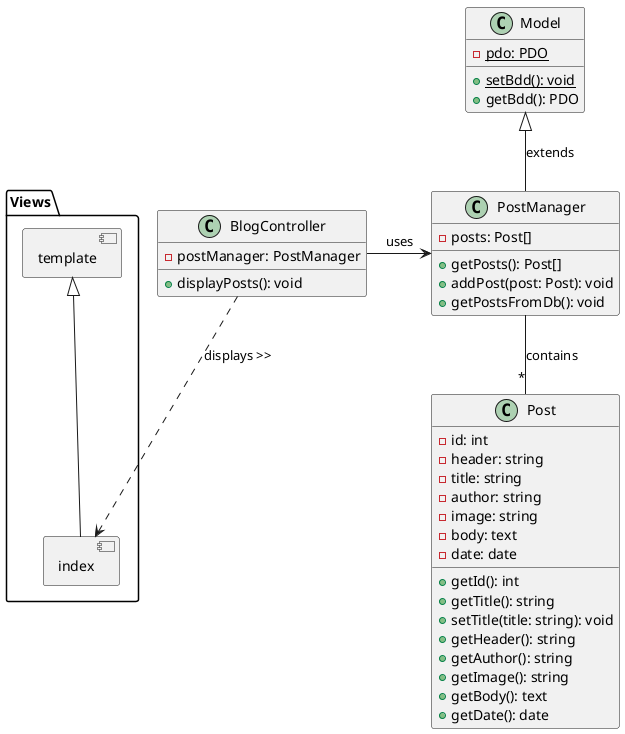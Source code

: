 @startuml
allowmixing

class Post {
    - id: int
    - header: string
    - title: string
    - author: string
    - image: string
    - body: text
    - date: date
    + getId(): int
    + getTitle(): string
    + setTitle(title: string): void
    + getHeader(): string
    + getAuthor(): string
    + getImage(): string
    + getBody(): text
    + getDate(): date
}

class PostManager {
    - posts: Post[]
    + getPosts(): Post[]
    + addPost(post: Post): void
    + getPostsFromDb(): void
}

class Model {
    {static} - pdo: PDO
    {static} + setBdd(): void
    + getBdd(): PDO
}

class BlogController {
    - postManager: PostManager
    + displayPosts(): void
}



package "Views" {
    component template
    component index
}


PostManager -- "*" Post : contains
PostManager -up-|> Model : extends

BlogController -right-> PostManager : uses
BlogController ..> index : displays >>

template <|-- index

@enduml
